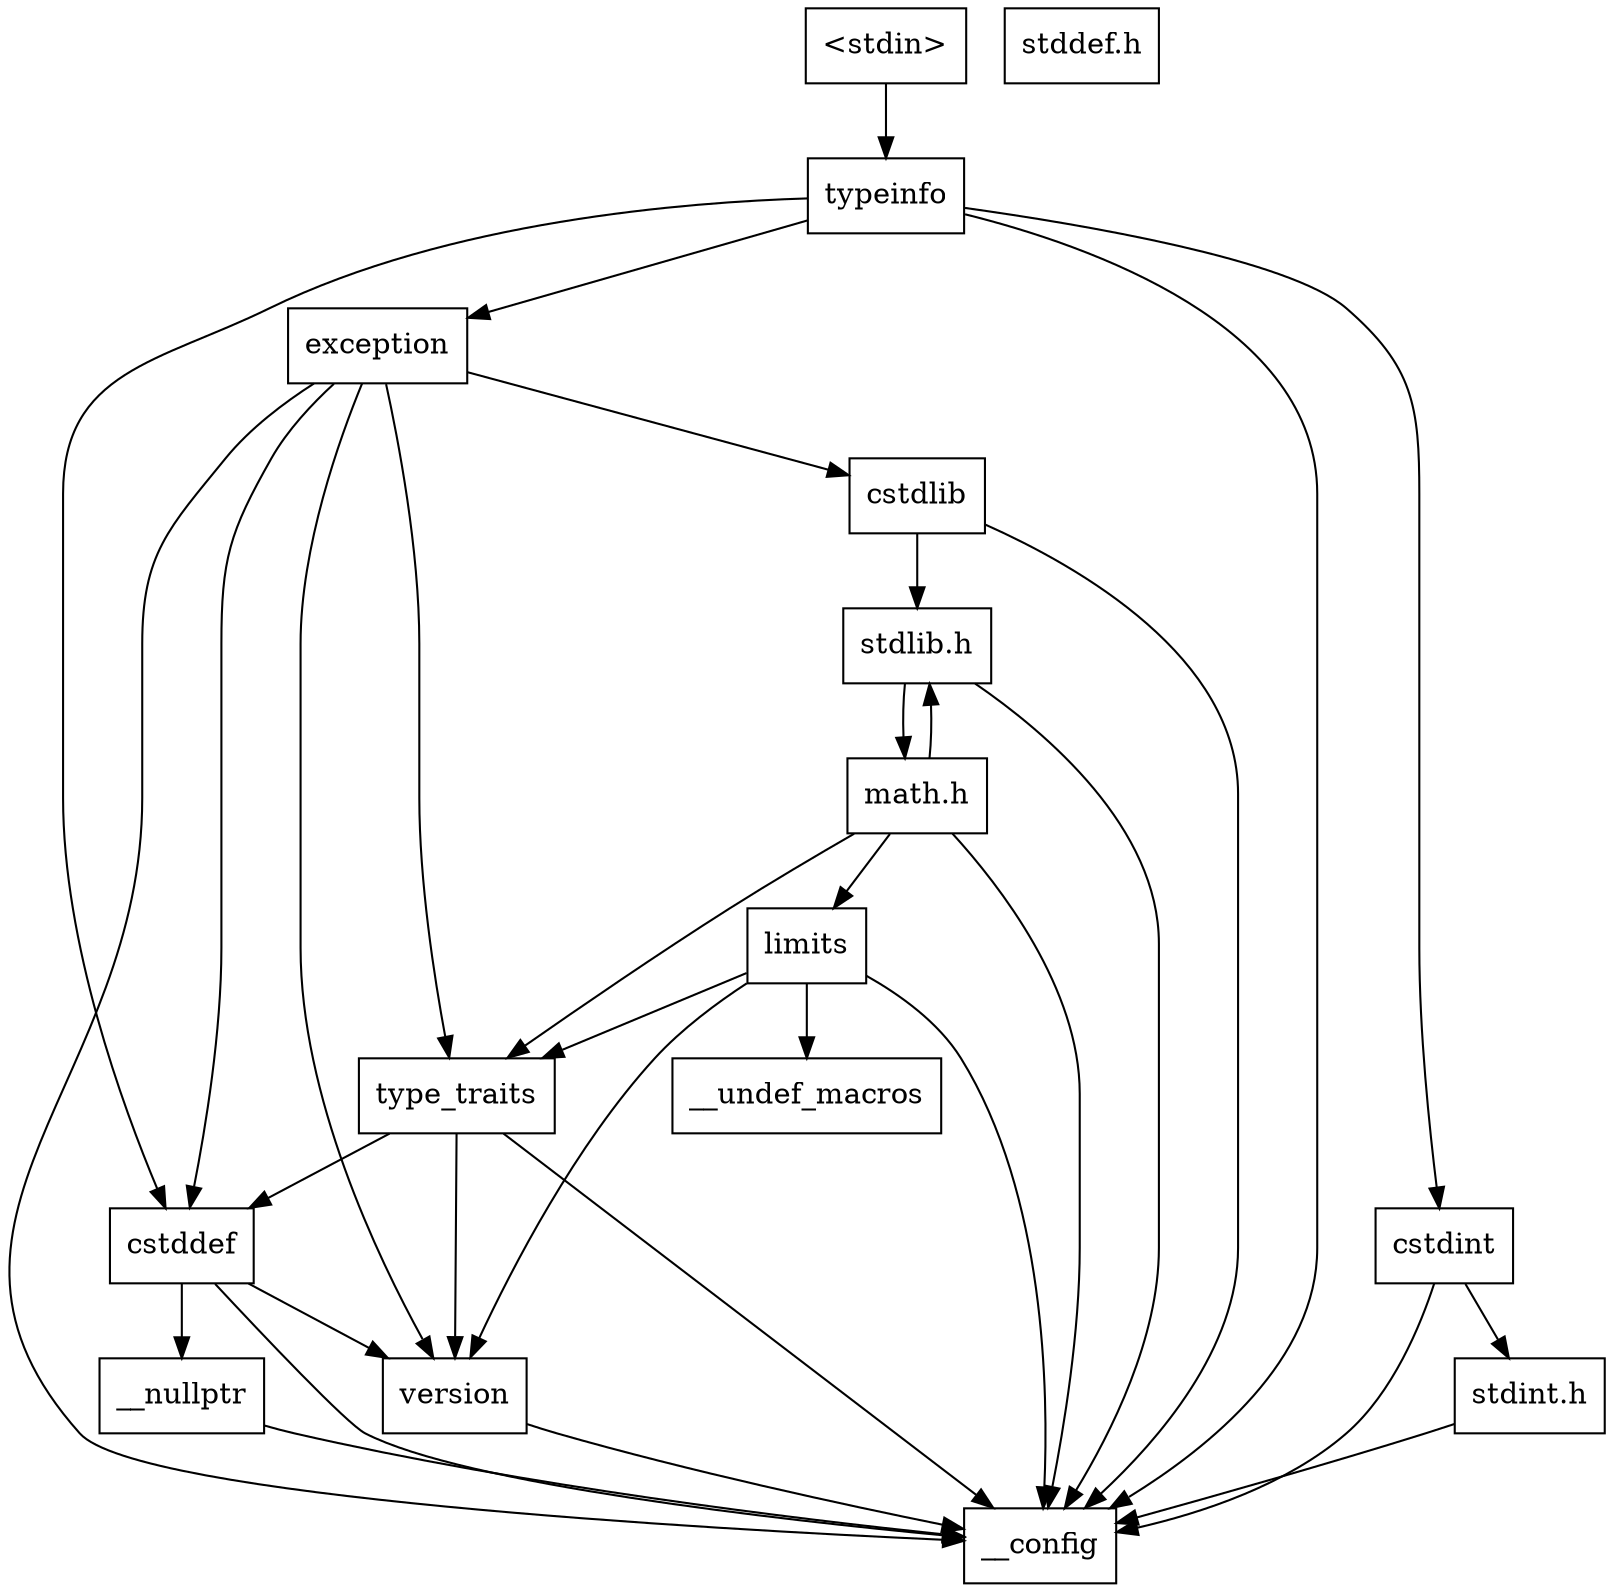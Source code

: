 digraph "dependencies" {
  header_0 [ shape="box", label="\<stdin\>" ];
  header_1 [ shape="box", label="typeinfo" ];
  header_11 [ shape="box", label="exception" ];
  header_12 [ shape="box", label="cstddef" ];
  header_13 [ shape="box", label="version" ];
  header_16 [ shape="box", label="__nullptr" ];
  header_17 [ shape="box", label="cstdlib" ];
  header_18 [ shape="box", label="stdlib.h" ];
  header_2 [ shape="box", label="__config" ];
  header_21 [ shape="box", label="stddef.h" ];
  header_52 [ shape="box", label="math.h" ];
  header_64 [ shape="box", label="type_traits" ];
  header_65 [ shape="box", label="limits" ];
  header_66 [ shape="box", label="__undef_macros" ];
  header_67 [ shape="box", label="cstdint" ];
  header_68 [ shape="box", label="stdint.h" ];
  header_68 -> header_2;
  header_0 -> header_1;
  header_1 -> header_67;
  header_1 -> header_2;
  header_1 -> header_11;
  header_1 -> header_12;
  header_52 -> header_18;
  header_52 -> header_2;
  header_52 -> header_64;
  header_52 -> header_65;
  header_16 -> header_2;
  header_17 -> header_18;
  header_17 -> header_2;
  header_11 -> header_17;
  header_11 -> header_2;
  header_11 -> header_64;
  header_11 -> header_12;
  header_11 -> header_13;
  header_12 -> header_16;
  header_12 -> header_2;
  header_12 -> header_13;
  header_13 -> header_2;
  header_18 -> header_52;
  header_18 -> header_2;
  header_65 -> header_13;
  header_65 -> header_2;
  header_65 -> header_64;
  header_65 -> header_66;
  header_67 -> header_68;
  header_67 -> header_2;
  header_64 -> header_2;
  header_64 -> header_12;
  header_64 -> header_13;
}